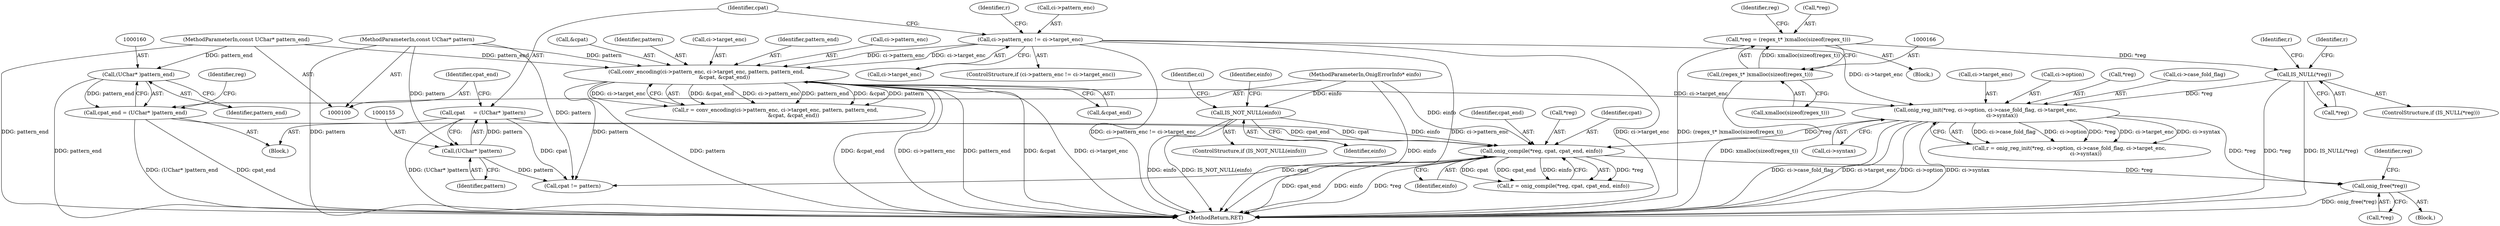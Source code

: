 digraph "1_oniguruma_0f7f61ed1b7b697e283e37bd2d731d0bd57adb55@API" {
"1000215" [label="(Call,onig_free(*reg))"];
"1000181" [label="(Call,onig_reg_init(*reg, ci->option, ci->case_fold_flag, ci->target_enc,\n                    ci->syntax))"];
"1000171" [label="(Call,IS_NULL(*reg))"];
"1000162" [label="(Call,*reg = (regex_t* )xmalloc(sizeof(regex_t)))"];
"1000165" [label="(Call,(regex_t* )xmalloc(sizeof(regex_t)))"];
"1000121" [label="(Call,ci->pattern_enc != ci->target_enc)"];
"1000131" [label="(Call,conv_encoding(ci->pattern_enc, ci->target_enc, pattern, pattern_end,\n                      &cpat, &cpat_end))"];
"1000102" [label="(MethodParameterIn,const UChar* pattern)"];
"1000103" [label="(MethodParameterIn,const UChar* pattern_end)"];
"1000203" [label="(Call,onig_compile(*reg, cpat, cpat_end, einfo))"];
"1000152" [label="(Call,cpat     = (UChar* )pattern)"];
"1000154" [label="(Call,(UChar* )pattern)"];
"1000157" [label="(Call,cpat_end = (UChar* )pattern_end)"];
"1000159" [label="(Call,(UChar* )pattern_end)"];
"1000111" [label="(Call,IS_NOT_NULL(einfo))"];
"1000105" [label="(MethodParameterIn,OnigErrorInfo* einfo)"];
"1000224" [label="(Call,cpat != pattern)"];
"1000173" [label="(Identifier,reg)"];
"1000204" [label="(Call,*reg)"];
"1000190" [label="(Call,ci->target_enc)"];
"1000161" [label="(Identifier,pattern_end)"];
"1000156" [label="(Identifier,pattern)"];
"1000220" [label="(Identifier,reg)"];
"1000184" [label="(Call,ci->option)"];
"1000123" [label="(Identifier,ci)"];
"1000203" [label="(Call,onig_compile(*reg, cpat, cpat_end, einfo))"];
"1000125" [label="(Call,ci->target_enc)"];
"1000152" [label="(Call,cpat     = (UChar* )pattern)"];
"1000115" [label="(Identifier,einfo)"];
"1000182" [label="(Call,*reg)"];
"1000164" [label="(Identifier,reg)"];
"1000159" [label="(Call,(UChar* )pattern_end)"];
"1000120" [label="(ControlStructure,if (ci->pattern_enc != ci->target_enc))"];
"1000142" [label="(Call,&cpat_end)"];
"1000140" [label="(Call,&cpat)"];
"1000162" [label="(Call,*reg = (regex_t* )xmalloc(sizeof(regex_t)))"];
"1000187" [label="(Call,ci->case_fold_flag)"];
"1000105" [label="(MethodParameterIn,OnigErrorInfo* einfo)"];
"1000129" [label="(Call,r = conv_encoding(ci->pattern_enc, ci->target_enc, pattern, pattern_end,\n                      &cpat, &cpat_end))"];
"1000171" [label="(Call,IS_NULL(*reg))"];
"1000110" [label="(ControlStructure,if (IS_NOT_NULL(einfo)))"];
"1000138" [label="(Identifier,pattern)"];
"1000157" [label="(Call,cpat_end = (UChar* )pattern_end)"];
"1000130" [label="(Identifier,r)"];
"1000201" [label="(Call,r = onig_compile(*reg, cpat, cpat_end, einfo))"];
"1000176" [label="(Identifier,r)"];
"1000213" [label="(Block,)"];
"1000170" [label="(ControlStructure,if (IS_NULL(*reg)))"];
"1000135" [label="(Call,ci->target_enc)"];
"1000103" [label="(MethodParameterIn,const UChar* pattern_end)"];
"1000121" [label="(Call,ci->pattern_enc != ci->target_enc)"];
"1000106" [label="(Block,)"];
"1000111" [label="(Call,IS_NOT_NULL(einfo))"];
"1000112" [label="(Identifier,einfo)"];
"1000231" [label="(MethodReturn,RET)"];
"1000139" [label="(Identifier,pattern_end)"];
"1000215" [label="(Call,onig_free(*reg))"];
"1000206" [label="(Identifier,cpat)"];
"1000158" [label="(Identifier,cpat_end)"];
"1000180" [label="(Identifier,r)"];
"1000163" [label="(Call,*reg)"];
"1000153" [label="(Identifier,cpat)"];
"1000102" [label="(MethodParameterIn,const UChar* pattern)"];
"1000132" [label="(Call,ci->pattern_enc)"];
"1000154" [label="(Call,(UChar* )pattern)"];
"1000122" [label="(Call,ci->pattern_enc)"];
"1000208" [label="(Identifier,einfo)"];
"1000216" [label="(Call,*reg)"];
"1000172" [label="(Call,*reg)"];
"1000179" [label="(Call,r = onig_reg_init(*reg, ci->option, ci->case_fold_flag, ci->target_enc,\n                    ci->syntax))"];
"1000181" [label="(Call,onig_reg_init(*reg, ci->option, ci->case_fold_flag, ci->target_enc,\n                    ci->syntax))"];
"1000193" [label="(Call,ci->syntax)"];
"1000131" [label="(Call,conv_encoding(ci->pattern_enc, ci->target_enc, pattern, pattern_end,\n                      &cpat, &cpat_end))"];
"1000167" [label="(Call,xmalloc(sizeof(regex_t)))"];
"1000151" [label="(Block,)"];
"1000207" [label="(Identifier,cpat_end)"];
"1000165" [label="(Call,(regex_t* )xmalloc(sizeof(regex_t)))"];
"1000215" -> "1000213"  [label="AST: "];
"1000215" -> "1000216"  [label="CFG: "];
"1000216" -> "1000215"  [label="AST: "];
"1000220" -> "1000215"  [label="CFG: "];
"1000215" -> "1000231"  [label="DDG: onig_free(*reg)"];
"1000181" -> "1000215"  [label="DDG: *reg"];
"1000203" -> "1000215"  [label="DDG: *reg"];
"1000181" -> "1000179"  [label="AST: "];
"1000181" -> "1000193"  [label="CFG: "];
"1000182" -> "1000181"  [label="AST: "];
"1000184" -> "1000181"  [label="AST: "];
"1000187" -> "1000181"  [label="AST: "];
"1000190" -> "1000181"  [label="AST: "];
"1000193" -> "1000181"  [label="AST: "];
"1000179" -> "1000181"  [label="CFG: "];
"1000181" -> "1000231"  [label="DDG: ci->case_fold_flag"];
"1000181" -> "1000231"  [label="DDG: ci->target_enc"];
"1000181" -> "1000231"  [label="DDG: ci->option"];
"1000181" -> "1000231"  [label="DDG: ci->syntax"];
"1000181" -> "1000179"  [label="DDG: ci->case_fold_flag"];
"1000181" -> "1000179"  [label="DDG: ci->option"];
"1000181" -> "1000179"  [label="DDG: *reg"];
"1000181" -> "1000179"  [label="DDG: ci->target_enc"];
"1000181" -> "1000179"  [label="DDG: ci->syntax"];
"1000171" -> "1000181"  [label="DDG: *reg"];
"1000121" -> "1000181"  [label="DDG: ci->target_enc"];
"1000131" -> "1000181"  [label="DDG: ci->target_enc"];
"1000181" -> "1000203"  [label="DDG: *reg"];
"1000171" -> "1000170"  [label="AST: "];
"1000171" -> "1000172"  [label="CFG: "];
"1000172" -> "1000171"  [label="AST: "];
"1000176" -> "1000171"  [label="CFG: "];
"1000180" -> "1000171"  [label="CFG: "];
"1000171" -> "1000231"  [label="DDG: *reg"];
"1000171" -> "1000231"  [label="DDG: IS_NULL(*reg)"];
"1000162" -> "1000171"  [label="DDG: *reg"];
"1000162" -> "1000106"  [label="AST: "];
"1000162" -> "1000165"  [label="CFG: "];
"1000163" -> "1000162"  [label="AST: "];
"1000165" -> "1000162"  [label="AST: "];
"1000173" -> "1000162"  [label="CFG: "];
"1000162" -> "1000231"  [label="DDG: (regex_t* )xmalloc(sizeof(regex_t))"];
"1000165" -> "1000162"  [label="DDG: xmalloc(sizeof(regex_t))"];
"1000165" -> "1000167"  [label="CFG: "];
"1000166" -> "1000165"  [label="AST: "];
"1000167" -> "1000165"  [label="AST: "];
"1000165" -> "1000231"  [label="DDG: xmalloc(sizeof(regex_t))"];
"1000121" -> "1000120"  [label="AST: "];
"1000121" -> "1000125"  [label="CFG: "];
"1000122" -> "1000121"  [label="AST: "];
"1000125" -> "1000121"  [label="AST: "];
"1000130" -> "1000121"  [label="CFG: "];
"1000153" -> "1000121"  [label="CFG: "];
"1000121" -> "1000231"  [label="DDG: ci->target_enc"];
"1000121" -> "1000231"  [label="DDG: ci->pattern_enc != ci->target_enc"];
"1000121" -> "1000231"  [label="DDG: ci->pattern_enc"];
"1000121" -> "1000131"  [label="DDG: ci->pattern_enc"];
"1000121" -> "1000131"  [label="DDG: ci->target_enc"];
"1000131" -> "1000129"  [label="AST: "];
"1000131" -> "1000142"  [label="CFG: "];
"1000132" -> "1000131"  [label="AST: "];
"1000135" -> "1000131"  [label="AST: "];
"1000138" -> "1000131"  [label="AST: "];
"1000139" -> "1000131"  [label="AST: "];
"1000140" -> "1000131"  [label="AST: "];
"1000142" -> "1000131"  [label="AST: "];
"1000129" -> "1000131"  [label="CFG: "];
"1000131" -> "1000231"  [label="DDG: pattern"];
"1000131" -> "1000231"  [label="DDG: &cpat_end"];
"1000131" -> "1000231"  [label="DDG: ci->pattern_enc"];
"1000131" -> "1000231"  [label="DDG: pattern_end"];
"1000131" -> "1000231"  [label="DDG: &cpat"];
"1000131" -> "1000231"  [label="DDG: ci->target_enc"];
"1000131" -> "1000129"  [label="DDG: &cpat_end"];
"1000131" -> "1000129"  [label="DDG: ci->pattern_enc"];
"1000131" -> "1000129"  [label="DDG: pattern_end"];
"1000131" -> "1000129"  [label="DDG: &cpat"];
"1000131" -> "1000129"  [label="DDG: pattern"];
"1000131" -> "1000129"  [label="DDG: ci->target_enc"];
"1000102" -> "1000131"  [label="DDG: pattern"];
"1000103" -> "1000131"  [label="DDG: pattern_end"];
"1000131" -> "1000224"  [label="DDG: pattern"];
"1000102" -> "1000100"  [label="AST: "];
"1000102" -> "1000231"  [label="DDG: pattern"];
"1000102" -> "1000154"  [label="DDG: pattern"];
"1000102" -> "1000224"  [label="DDG: pattern"];
"1000103" -> "1000100"  [label="AST: "];
"1000103" -> "1000231"  [label="DDG: pattern_end"];
"1000103" -> "1000159"  [label="DDG: pattern_end"];
"1000203" -> "1000201"  [label="AST: "];
"1000203" -> "1000208"  [label="CFG: "];
"1000204" -> "1000203"  [label="AST: "];
"1000206" -> "1000203"  [label="AST: "];
"1000207" -> "1000203"  [label="AST: "];
"1000208" -> "1000203"  [label="AST: "];
"1000201" -> "1000203"  [label="CFG: "];
"1000203" -> "1000231"  [label="DDG: cpat_end"];
"1000203" -> "1000231"  [label="DDG: einfo"];
"1000203" -> "1000231"  [label="DDG: *reg"];
"1000203" -> "1000201"  [label="DDG: *reg"];
"1000203" -> "1000201"  [label="DDG: cpat"];
"1000203" -> "1000201"  [label="DDG: cpat_end"];
"1000203" -> "1000201"  [label="DDG: einfo"];
"1000152" -> "1000203"  [label="DDG: cpat"];
"1000157" -> "1000203"  [label="DDG: cpat_end"];
"1000111" -> "1000203"  [label="DDG: einfo"];
"1000105" -> "1000203"  [label="DDG: einfo"];
"1000203" -> "1000224"  [label="DDG: cpat"];
"1000152" -> "1000151"  [label="AST: "];
"1000152" -> "1000154"  [label="CFG: "];
"1000153" -> "1000152"  [label="AST: "];
"1000154" -> "1000152"  [label="AST: "];
"1000158" -> "1000152"  [label="CFG: "];
"1000152" -> "1000231"  [label="DDG: (UChar* )pattern"];
"1000154" -> "1000152"  [label="DDG: pattern"];
"1000152" -> "1000224"  [label="DDG: cpat"];
"1000154" -> "1000156"  [label="CFG: "];
"1000155" -> "1000154"  [label="AST: "];
"1000156" -> "1000154"  [label="AST: "];
"1000154" -> "1000224"  [label="DDG: pattern"];
"1000157" -> "1000151"  [label="AST: "];
"1000157" -> "1000159"  [label="CFG: "];
"1000158" -> "1000157"  [label="AST: "];
"1000159" -> "1000157"  [label="AST: "];
"1000164" -> "1000157"  [label="CFG: "];
"1000157" -> "1000231"  [label="DDG: (UChar* )pattern_end"];
"1000157" -> "1000231"  [label="DDG: cpat_end"];
"1000159" -> "1000157"  [label="DDG: pattern_end"];
"1000159" -> "1000161"  [label="CFG: "];
"1000160" -> "1000159"  [label="AST: "];
"1000161" -> "1000159"  [label="AST: "];
"1000159" -> "1000231"  [label="DDG: pattern_end"];
"1000111" -> "1000110"  [label="AST: "];
"1000111" -> "1000112"  [label="CFG: "];
"1000112" -> "1000111"  [label="AST: "];
"1000115" -> "1000111"  [label="CFG: "];
"1000123" -> "1000111"  [label="CFG: "];
"1000111" -> "1000231"  [label="DDG: einfo"];
"1000111" -> "1000231"  [label="DDG: IS_NOT_NULL(einfo)"];
"1000105" -> "1000111"  [label="DDG: einfo"];
"1000105" -> "1000100"  [label="AST: "];
"1000105" -> "1000231"  [label="DDG: einfo"];
}
